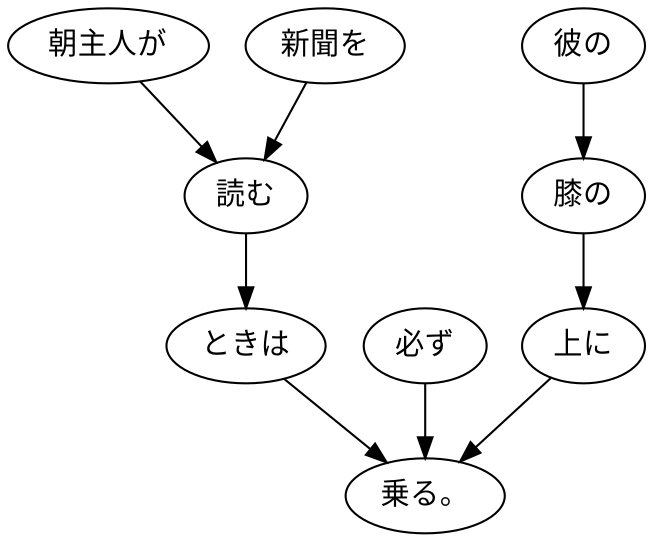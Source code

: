 digraph graph89 {
	node0 [label="朝主人が"];
	node1 [label="新聞を"];
	node2 [label="読む"];
	node3 [label="ときは"];
	node4 [label="必ず"];
	node5 [label="彼の"];
	node6 [label="膝の"];
	node7 [label="上に"];
	node8 [label="乗る。"];
	node0 -> node2;
	node1 -> node2;
	node2 -> node3;
	node3 -> node8;
	node4 -> node8;
	node5 -> node6;
	node6 -> node7;
	node7 -> node8;
}

